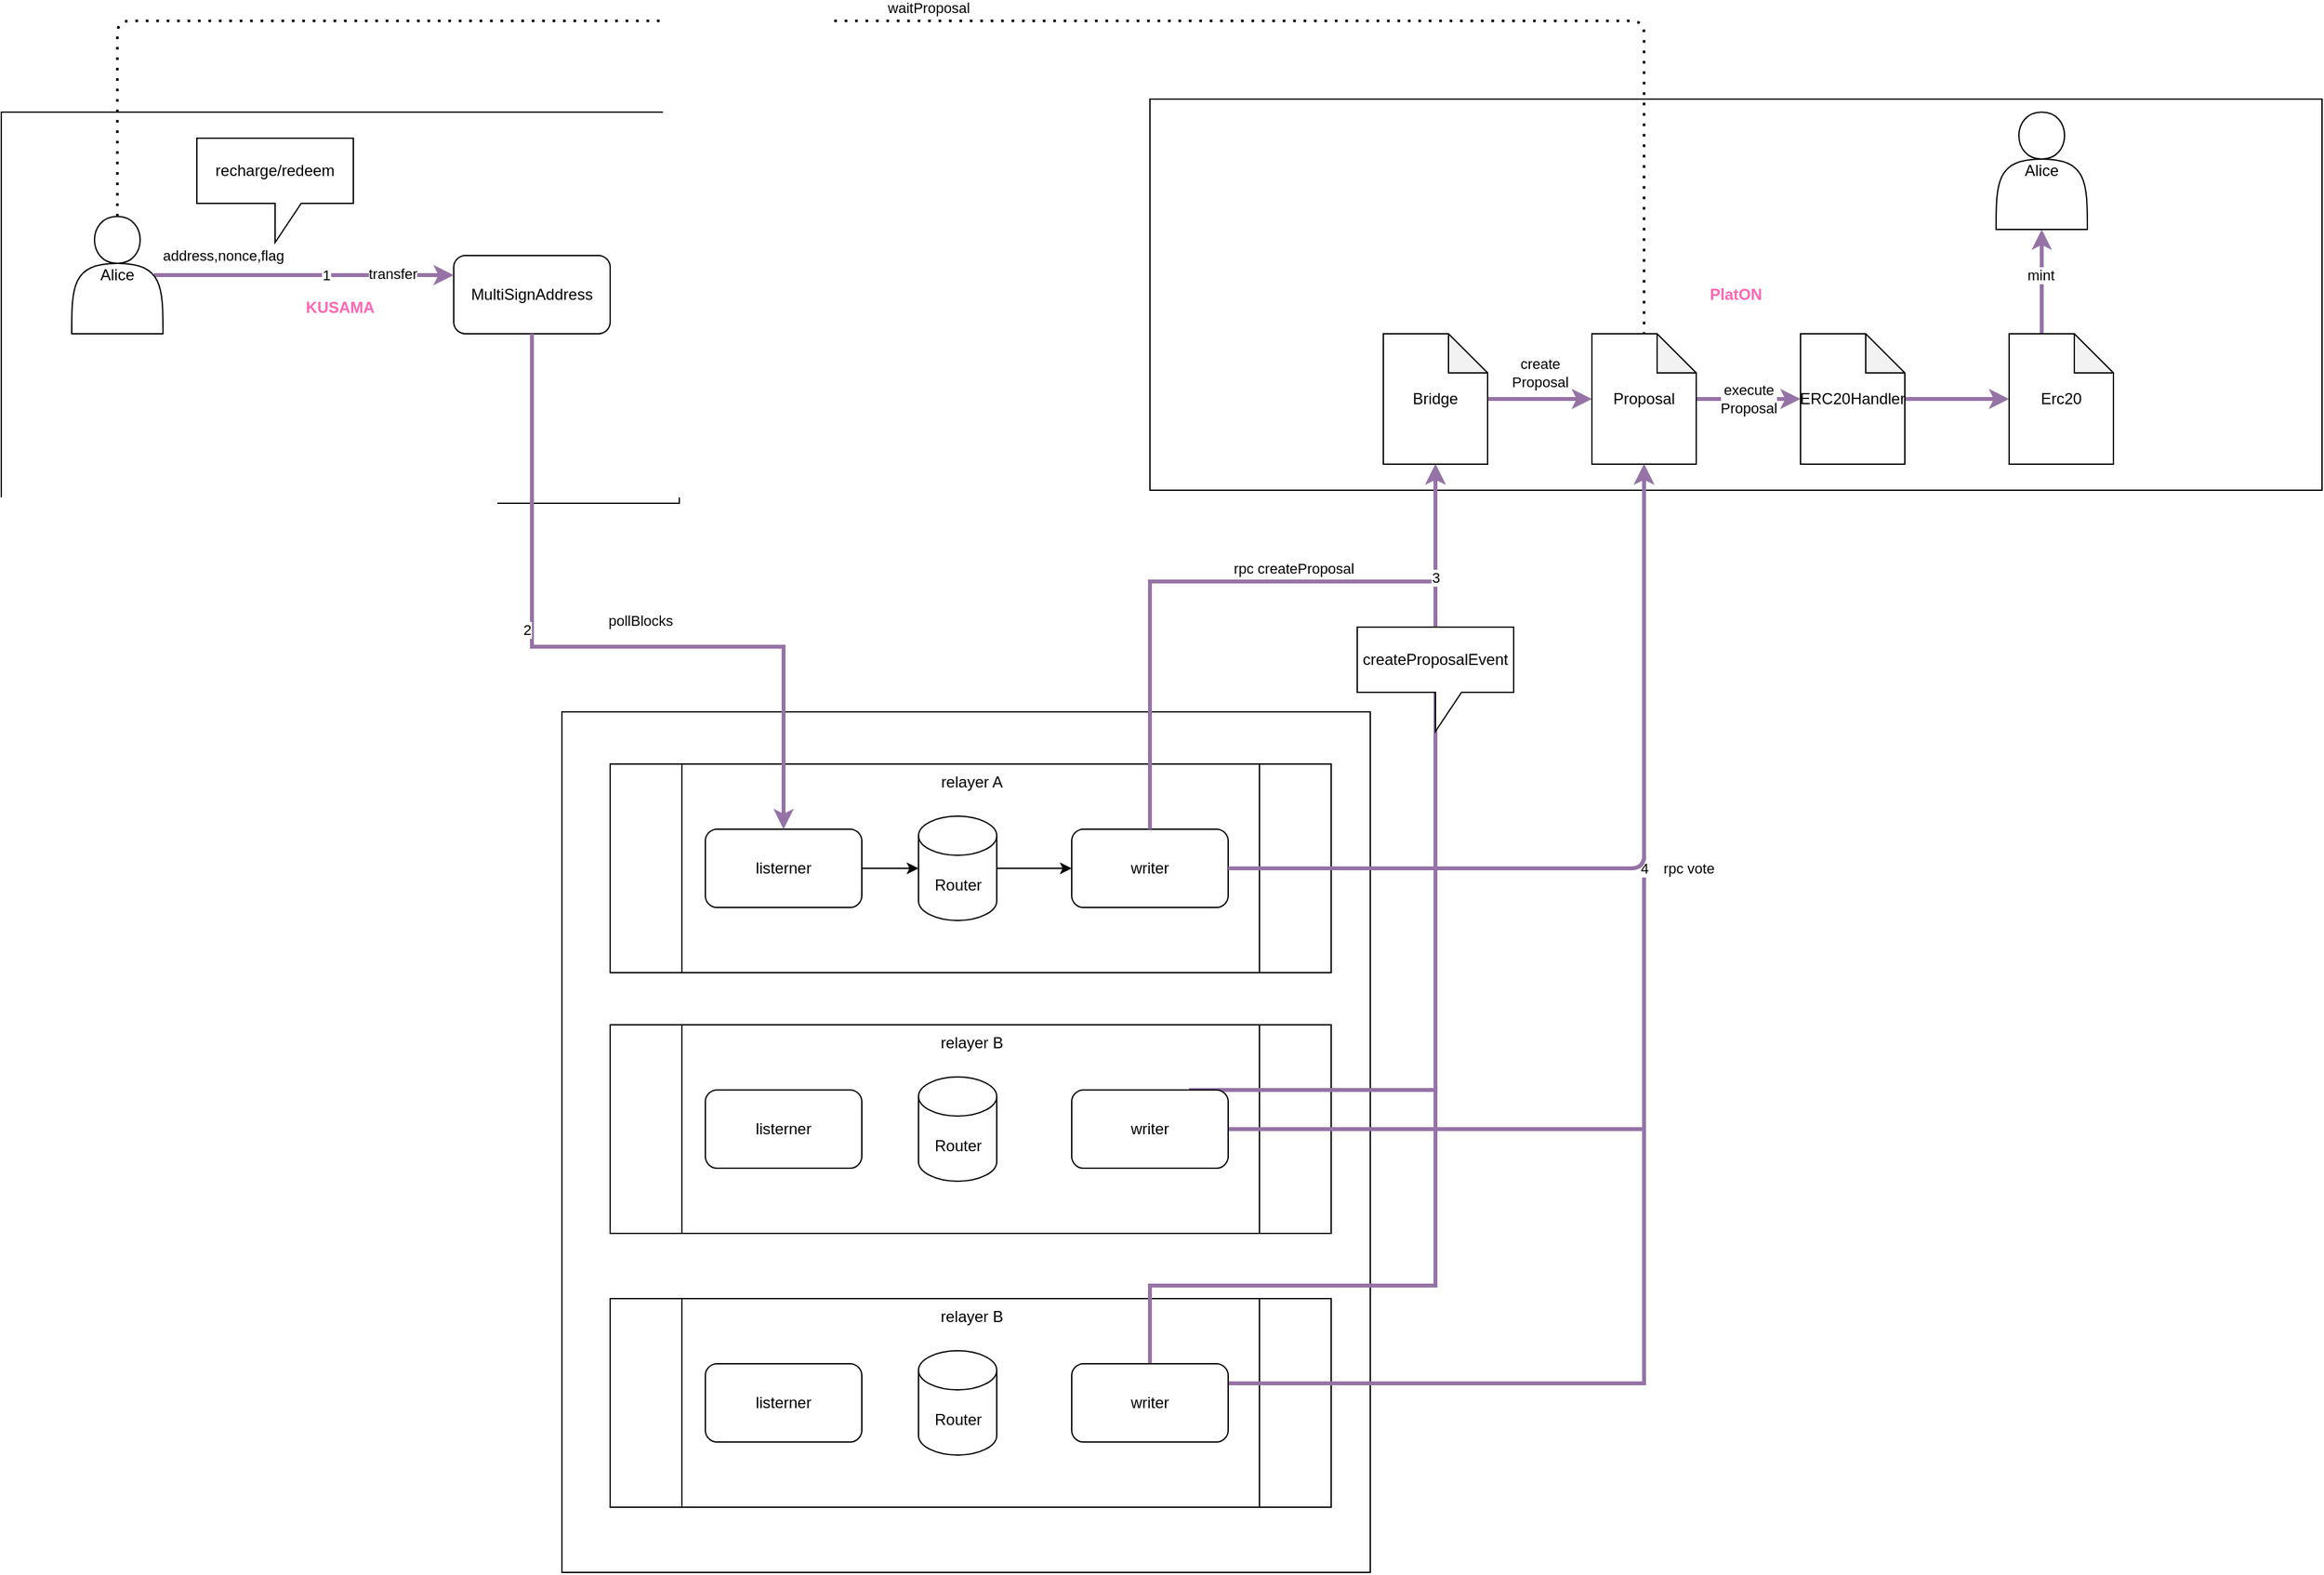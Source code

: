 <mxfile version="14.2.9" type="github">
  <diagram id="w_RS4EfLY3VoiAuuNSIl" name="第 1 页">
    <mxGraphModel dx="2542" dy="1558" grid="1" gridSize="10" guides="1" tooltips="1" connect="1" arrows="1" fold="1" page="1" pageScale="1" pageWidth="827" pageHeight="1169" math="0" shadow="0">
      <root>
        <mxCell id="0" />
        <mxCell id="1" parent="0" />
        <mxCell id="jWw3iaJIdMvqEJPN81cN-10" value="" style="rounded=0;whiteSpace=wrap;html=1;" vertex="1" parent="1">
          <mxGeometry x="790" y="610" width="620" height="660" as="geometry" />
        </mxCell>
        <mxCell id="jWw3iaJIdMvqEJPN81cN-1" value="&lt;b&gt;&lt;font color=&quot;#ff66b3&quot;&gt;KUSAMA&lt;/font&gt;&lt;/b&gt;" style="rounded=0;whiteSpace=wrap;html=1;" vertex="1" parent="1">
          <mxGeometry x="360" y="150" width="520" height="300" as="geometry" />
        </mxCell>
        <mxCell id="jWw3iaJIdMvqEJPN81cN-2" value="MultiSignAddress" style="rounded=1;whiteSpace=wrap;html=1;" vertex="1" parent="1">
          <mxGeometry x="707" y="260" width="120" height="60" as="geometry" />
        </mxCell>
        <mxCell id="jWw3iaJIdMvqEJPN81cN-5" style="rounded=0;orthogonalLoop=1;jettySize=auto;html=1;exitX=0.9;exitY=0.5;exitDx=0;exitDy=0;exitPerimeter=0;entryX=0;entryY=0.25;entryDx=0;entryDy=0;fillColor=#e1d5e7;strokeColor=#9673a6;strokeWidth=3;" edge="1" parent="1" source="jWw3iaJIdMvqEJPN81cN-21" target="jWw3iaJIdMvqEJPN81cN-2">
          <mxGeometry relative="1" as="geometry">
            <mxPoint x="350" y="270" as="sourcePoint" />
            <mxPoint x="710" y="290" as="targetPoint" />
          </mxGeometry>
        </mxCell>
        <mxCell id="jWw3iaJIdMvqEJPN81cN-6" value="transfer" style="edgeLabel;html=1;align=center;verticalAlign=middle;resizable=0;points=[];" vertex="1" connectable="0" parent="jWw3iaJIdMvqEJPN81cN-5">
          <mxGeometry x="0.129" y="1" relative="1" as="geometry">
            <mxPoint x="53" as="offset" />
          </mxGeometry>
        </mxCell>
        <mxCell id="jWw3iaJIdMvqEJPN81cN-61" value="address,nonce,flag" style="edgeLabel;html=1;align=center;verticalAlign=middle;resizable=0;points=[];" vertex="1" connectable="0" parent="jWw3iaJIdMvqEJPN81cN-5">
          <mxGeometry x="-0.844" y="3" relative="1" as="geometry">
            <mxPoint x="35" y="-12" as="offset" />
          </mxGeometry>
        </mxCell>
        <mxCell id="jWw3iaJIdMvqEJPN81cN-64" value="1" style="edgeLabel;html=1;align=center;verticalAlign=middle;resizable=0;points=[];" vertex="1" connectable="0" parent="jWw3iaJIdMvqEJPN81cN-5">
          <mxGeometry x="0.148" relative="1" as="geometry">
            <mxPoint as="offset" />
          </mxGeometry>
        </mxCell>
        <mxCell id="jWw3iaJIdMvqEJPN81cN-7" value="relayer A&lt;br&gt;" style="shape=process;whiteSpace=wrap;html=1;backgroundOutline=1;align=center;verticalAlign=top;" vertex="1" parent="1">
          <mxGeometry x="827" y="650" width="553" height="160" as="geometry" />
        </mxCell>
        <mxCell id="jWw3iaJIdMvqEJPN81cN-20" style="edgeStyle=orthogonalEdgeStyle;rounded=0;orthogonalLoop=1;jettySize=auto;html=1;exitX=1;exitY=0.5;exitDx=0;exitDy=0;exitPerimeter=0;entryX=0;entryY=0.5;entryDx=0;entryDy=0;" edge="1" parent="1" source="jWw3iaJIdMvqEJPN81cN-15" target="jWw3iaJIdMvqEJPN81cN-18">
          <mxGeometry relative="1" as="geometry" />
        </mxCell>
        <mxCell id="jWw3iaJIdMvqEJPN81cN-15" value="Router" style="shape=cylinder3;whiteSpace=wrap;html=1;boundedLbl=1;backgroundOutline=1;size=15;align=center;" vertex="1" parent="1">
          <mxGeometry x="1063.5" y="690" width="60" height="80" as="geometry" />
        </mxCell>
        <mxCell id="jWw3iaJIdMvqEJPN81cN-60" style="edgeStyle=orthogonalEdgeStyle;rounded=0;orthogonalLoop=1;jettySize=auto;html=1;exitX=1;exitY=0.5;exitDx=0;exitDy=0;entryX=0;entryY=0.5;entryDx=0;entryDy=0;entryPerimeter=0;" edge="1" parent="1" source="jWw3iaJIdMvqEJPN81cN-16" target="jWw3iaJIdMvqEJPN81cN-15">
          <mxGeometry relative="1" as="geometry" />
        </mxCell>
        <mxCell id="jWw3iaJIdMvqEJPN81cN-16" value="listerner" style="rounded=1;whiteSpace=wrap;html=1;align=center;" vertex="1" parent="1">
          <mxGeometry x="900" y="700" width="120" height="60" as="geometry" />
        </mxCell>
        <mxCell id="jWw3iaJIdMvqEJPN81cN-8" style="edgeStyle=orthogonalEdgeStyle;rounded=0;orthogonalLoop=1;jettySize=auto;html=1;exitX=0.5;exitY=1;exitDx=0;exitDy=0;entryX=0.5;entryY=0;entryDx=0;entryDy=0;fillColor=#e1d5e7;strokeColor=#9673a6;strokeWidth=3;" edge="1" parent="1" source="jWw3iaJIdMvqEJPN81cN-2" target="jWw3iaJIdMvqEJPN81cN-16">
          <mxGeometry relative="1" as="geometry">
            <Array as="points">
              <mxPoint x="767" y="560" />
              <mxPoint x="960" y="560" />
            </Array>
          </mxGeometry>
        </mxCell>
        <mxCell id="jWw3iaJIdMvqEJPN81cN-9" value="pollBlocks" style="edgeLabel;html=1;align=center;verticalAlign=middle;resizable=0;points=[];" vertex="1" connectable="0" parent="jWw3iaJIdMvqEJPN81cN-8">
          <mxGeometry x="0.107" y="-2" relative="1" as="geometry">
            <mxPoint x="6" y="-22" as="offset" />
          </mxGeometry>
        </mxCell>
        <mxCell id="jWw3iaJIdMvqEJPN81cN-65" value="2" style="edgeLabel;html=1;align=center;verticalAlign=middle;resizable=0;points=[];" vertex="1" connectable="0" parent="jWw3iaJIdMvqEJPN81cN-8">
          <mxGeometry x="-0.208" y="-4" relative="1" as="geometry">
            <mxPoint as="offset" />
          </mxGeometry>
        </mxCell>
        <mxCell id="jWw3iaJIdMvqEJPN81cN-18" value="writer" style="rounded=1;whiteSpace=wrap;html=1;align=center;" vertex="1" parent="1">
          <mxGeometry x="1181" y="700" width="120" height="60" as="geometry" />
        </mxCell>
        <mxCell id="jWw3iaJIdMvqEJPN81cN-21" value="Alice" style="shape=actor;whiteSpace=wrap;html=1;align=center;" vertex="1" parent="1">
          <mxGeometry x="414" y="230" width="70" height="90" as="geometry" />
        </mxCell>
        <mxCell id="jWw3iaJIdMvqEJPN81cN-22" value="&lt;b&gt;&lt;font color=&quot;#ff66b3&quot;&gt;PlatON&lt;/font&gt;&lt;/b&gt;" style="rounded=0;whiteSpace=wrap;html=1;" vertex="1" parent="1">
          <mxGeometry x="1241" y="140" width="899" height="300" as="geometry" />
        </mxCell>
        <mxCell id="jWw3iaJIdMvqEJPN81cN-24" style="rounded=0;orthogonalLoop=1;jettySize=auto;html=1;exitX=0;exitY=0;exitDx=25;exitDy=0;entryX=0.5;entryY=1;entryDx=0;entryDy=0;exitPerimeter=0;fillColor=#e1d5e7;strokeColor=#9673a6;strokeWidth=3;" edge="1" parent="1" source="jWw3iaJIdMvqEJPN81cN-51" target="jWw3iaJIdMvqEJPN81cN-26">
          <mxGeometry relative="1" as="geometry">
            <mxPoint x="1880" y="210" as="sourcePoint" />
            <mxPoint x="1591" y="280" as="targetPoint" />
          </mxGeometry>
        </mxCell>
        <mxCell id="jWw3iaJIdMvqEJPN81cN-25" value="mint" style="edgeLabel;html=1;align=center;verticalAlign=middle;resizable=0;points=[];" vertex="1" connectable="0" parent="jWw3iaJIdMvqEJPN81cN-24">
          <mxGeometry x="0.129" y="1" relative="1" as="geometry">
            <mxPoint as="offset" />
          </mxGeometry>
        </mxCell>
        <mxCell id="jWw3iaJIdMvqEJPN81cN-26" value="Alice" style="shape=actor;whiteSpace=wrap;html=1;align=center;" vertex="1" parent="1">
          <mxGeometry x="1890" y="150" width="70" height="90" as="geometry" />
        </mxCell>
        <mxCell id="jWw3iaJIdMvqEJPN81cN-31" value="relayer B" style="shape=process;whiteSpace=wrap;html=1;backgroundOutline=1;align=center;verticalAlign=top;" vertex="1" parent="1">
          <mxGeometry x="827" y="850" width="553" height="160" as="geometry" />
        </mxCell>
        <mxCell id="jWw3iaJIdMvqEJPN81cN-32" value="Router" style="shape=cylinder3;whiteSpace=wrap;html=1;boundedLbl=1;backgroundOutline=1;size=15;align=center;" vertex="1" parent="1">
          <mxGeometry x="1063.5" y="890" width="60" height="80" as="geometry" />
        </mxCell>
        <mxCell id="jWw3iaJIdMvqEJPN81cN-33" value="listerner" style="rounded=1;whiteSpace=wrap;html=1;align=center;" vertex="1" parent="1">
          <mxGeometry x="900" y="900" width="120" height="60" as="geometry" />
        </mxCell>
        <mxCell id="jWw3iaJIdMvqEJPN81cN-41" style="edgeStyle=orthogonalEdgeStyle;rounded=0;orthogonalLoop=1;jettySize=auto;html=1;exitX=0.75;exitY=0;exitDx=0;exitDy=0;entryX=0.5;entryY=1;entryDx=0;entryDy=0;entryPerimeter=0;fillColor=#e1d5e7;strokeColor=#9673a6;strokeWidth=3;" edge="1" parent="1" source="jWw3iaJIdMvqEJPN81cN-34" target="jWw3iaJIdMvqEJPN81cN-39">
          <mxGeometry relative="1" as="geometry">
            <Array as="points">
              <mxPoint x="1460" y="900" />
            </Array>
          </mxGeometry>
        </mxCell>
        <mxCell id="jWw3iaJIdMvqEJPN81cN-46" style="edgeStyle=orthogonalEdgeStyle;rounded=0;orthogonalLoop=1;jettySize=auto;html=1;exitX=1;exitY=0.5;exitDx=0;exitDy=0;entryX=0.5;entryY=1;entryDx=0;entryDy=0;entryPerimeter=0;fillColor=#e1d5e7;strokeColor=#9673a6;strokeWidth=3;" edge="1" parent="1" source="jWw3iaJIdMvqEJPN81cN-34" target="jWw3iaJIdMvqEJPN81cN-44">
          <mxGeometry relative="1" as="geometry" />
        </mxCell>
        <mxCell id="jWw3iaJIdMvqEJPN81cN-34" value="writer" style="rounded=1;whiteSpace=wrap;html=1;align=center;" vertex="1" parent="1">
          <mxGeometry x="1181" y="900" width="120" height="60" as="geometry" />
        </mxCell>
        <mxCell id="jWw3iaJIdMvqEJPN81cN-35" value="relayer B" style="shape=process;whiteSpace=wrap;html=1;backgroundOutline=1;align=center;verticalAlign=top;" vertex="1" parent="1">
          <mxGeometry x="827" y="1060" width="553" height="160" as="geometry" />
        </mxCell>
        <mxCell id="jWw3iaJIdMvqEJPN81cN-36" value="Router" style="shape=cylinder3;whiteSpace=wrap;html=1;boundedLbl=1;backgroundOutline=1;size=15;align=center;" vertex="1" parent="1">
          <mxGeometry x="1063.5" y="1100" width="60" height="80" as="geometry" />
        </mxCell>
        <mxCell id="jWw3iaJIdMvqEJPN81cN-37" value="listerner" style="rounded=1;whiteSpace=wrap;html=1;align=center;" vertex="1" parent="1">
          <mxGeometry x="900" y="1110" width="120" height="60" as="geometry" />
        </mxCell>
        <mxCell id="jWw3iaJIdMvqEJPN81cN-42" style="rounded=0;orthogonalLoop=1;jettySize=auto;html=1;exitX=0.5;exitY=0;exitDx=0;exitDy=0;entryX=0.5;entryY=1;entryDx=0;entryDy=0;entryPerimeter=0;edgeStyle=orthogonalEdgeStyle;fillColor=#e1d5e7;strokeColor=#9673a6;strokeWidth=3;" edge="1" parent="1" source="jWw3iaJIdMvqEJPN81cN-38" target="jWw3iaJIdMvqEJPN81cN-39">
          <mxGeometry relative="1" as="geometry">
            <Array as="points">
              <mxPoint x="1241" y="1050" />
              <mxPoint x="1460" y="1050" />
            </Array>
          </mxGeometry>
        </mxCell>
        <mxCell id="jWw3iaJIdMvqEJPN81cN-47" style="edgeStyle=orthogonalEdgeStyle;rounded=0;orthogonalLoop=1;jettySize=auto;html=1;exitX=1;exitY=0.25;exitDx=0;exitDy=0;strokeWidth=3;fillColor=#e1d5e7;strokeColor=#9673a6;" edge="1" parent="1" source="jWw3iaJIdMvqEJPN81cN-38" target="jWw3iaJIdMvqEJPN81cN-44">
          <mxGeometry relative="1" as="geometry" />
        </mxCell>
        <mxCell id="jWw3iaJIdMvqEJPN81cN-48" value="rpc vote" style="edgeLabel;html=1;align=center;verticalAlign=middle;resizable=0;points=[];" vertex="1" connectable="0" parent="jWw3iaJIdMvqEJPN81cN-47">
          <mxGeometry x="-0.128" y="-3" relative="1" as="geometry">
            <mxPoint x="31" y="-268" as="offset" />
          </mxGeometry>
        </mxCell>
        <mxCell id="jWw3iaJIdMvqEJPN81cN-68" value="4" style="edgeLabel;html=1;align=center;verticalAlign=middle;resizable=0;points=[];" vertex="1" connectable="0" parent="jWw3iaJIdMvqEJPN81cN-47">
          <mxGeometry x="0.002" relative="1" as="geometry">
            <mxPoint y="-201" as="offset" />
          </mxGeometry>
        </mxCell>
        <mxCell id="jWw3iaJIdMvqEJPN81cN-38" value="writer" style="rounded=1;whiteSpace=wrap;html=1;align=center;" vertex="1" parent="1">
          <mxGeometry x="1181" y="1110" width="120" height="60" as="geometry" />
        </mxCell>
        <mxCell id="jWw3iaJIdMvqEJPN81cN-45" value="create&lt;br&gt;Proposal" style="edgeStyle=orthogonalEdgeStyle;rounded=0;orthogonalLoop=1;jettySize=auto;html=1;fillColor=#e1d5e7;strokeColor=#9673a6;strokeWidth=3;" edge="1" parent="1" source="jWw3iaJIdMvqEJPN81cN-39" target="jWw3iaJIdMvqEJPN81cN-44">
          <mxGeometry y="20" relative="1" as="geometry">
            <Array as="points">
              <mxPoint x="1530" y="370" />
              <mxPoint x="1530" y="370" />
            </Array>
            <mxPoint as="offset" />
          </mxGeometry>
        </mxCell>
        <mxCell id="jWw3iaJIdMvqEJPN81cN-39" value="Bridge" style="shape=note;whiteSpace=wrap;html=1;backgroundOutline=1;darkOpacity=0.05;align=center;" vertex="1" parent="1">
          <mxGeometry x="1420" y="320" width="80" height="100" as="geometry" />
        </mxCell>
        <mxCell id="jWw3iaJIdMvqEJPN81cN-29" style="edgeStyle=orthogonalEdgeStyle;rounded=0;orthogonalLoop=1;jettySize=auto;html=1;exitX=0.5;exitY=0;exitDx=0;exitDy=0;entryX=0.5;entryY=1;entryDx=0;entryDy=0;entryPerimeter=0;fillColor=#e1d5e7;strokeColor=#9673a6;strokeWidth=3;" edge="1" parent="1" source="jWw3iaJIdMvqEJPN81cN-18" target="jWw3iaJIdMvqEJPN81cN-39">
          <mxGeometry relative="1" as="geometry">
            <Array as="points">
              <mxPoint x="1241" y="510" />
              <mxPoint x="1460" y="510" />
            </Array>
          </mxGeometry>
        </mxCell>
        <mxCell id="jWw3iaJIdMvqEJPN81cN-43" value="rpc createProposal" style="edgeLabel;html=1;align=center;verticalAlign=middle;resizable=0;points=[];" vertex="1" connectable="0" parent="jWw3iaJIdMvqEJPN81cN-29">
          <mxGeometry x="0.272" y="5" relative="1" as="geometry">
            <mxPoint x="-17.67" y="-5" as="offset" />
          </mxGeometry>
        </mxCell>
        <mxCell id="jWw3iaJIdMvqEJPN81cN-66" value="3" style="edgeLabel;html=1;align=center;verticalAlign=middle;resizable=0;points=[];" vertex="1" connectable="0" parent="jWw3iaJIdMvqEJPN81cN-29">
          <mxGeometry x="0.459" y="3" relative="1" as="geometry">
            <mxPoint x="45" as="offset" />
          </mxGeometry>
        </mxCell>
        <mxCell id="jWw3iaJIdMvqEJPN81cN-50" value="execute&lt;br&gt;Proposal" style="edgeStyle=orthogonalEdgeStyle;rounded=0;orthogonalLoop=1;jettySize=auto;html=1;fillColor=#e1d5e7;strokeColor=#9673a6;strokeWidth=3;" edge="1" parent="1" source="jWw3iaJIdMvqEJPN81cN-44" target="jWw3iaJIdMvqEJPN81cN-49">
          <mxGeometry relative="1" as="geometry" />
        </mxCell>
        <mxCell id="jWw3iaJIdMvqEJPN81cN-44" value="Proposal" style="shape=note;whiteSpace=wrap;html=1;backgroundOutline=1;darkOpacity=0.05;align=center;" vertex="1" parent="1">
          <mxGeometry x="1580" y="320" width="80" height="100" as="geometry" />
        </mxCell>
        <mxCell id="jWw3iaJIdMvqEJPN81cN-52" value="" style="edgeStyle=orthogonalEdgeStyle;rounded=0;orthogonalLoop=1;jettySize=auto;html=1;strokeWidth=3;fillColor=#e1d5e7;strokeColor=#9673a6;" edge="1" parent="1" source="jWw3iaJIdMvqEJPN81cN-49" target="jWw3iaJIdMvqEJPN81cN-51">
          <mxGeometry relative="1" as="geometry">
            <Array as="points">
              <mxPoint x="1850" y="370" />
              <mxPoint x="1850" y="370" />
            </Array>
          </mxGeometry>
        </mxCell>
        <mxCell id="jWw3iaJIdMvqEJPN81cN-49" value="ERC20Handler" style="shape=note;whiteSpace=wrap;html=1;backgroundOutline=1;darkOpacity=0.05;align=center;" vertex="1" parent="1">
          <mxGeometry x="1740" y="320" width="80" height="100" as="geometry" />
        </mxCell>
        <mxCell id="jWw3iaJIdMvqEJPN81cN-51" value="Erc20" style="shape=note;whiteSpace=wrap;html=1;backgroundOutline=1;darkOpacity=0.05;align=center;" vertex="1" parent="1">
          <mxGeometry x="1900" y="320" width="80" height="100" as="geometry" />
        </mxCell>
        <mxCell id="jWw3iaJIdMvqEJPN81cN-54" value="" style="endArrow=none;dashed=1;html=1;dashPattern=1 3;strokeWidth=2;exitX=0.5;exitY=0;exitDx=0;exitDy=0;entryX=0.5;entryY=0;entryDx=0;entryDy=0;entryPerimeter=0;edgeStyle=orthogonalEdgeStyle;" edge="1" parent="1" source="jWw3iaJIdMvqEJPN81cN-21" target="jWw3iaJIdMvqEJPN81cN-44">
          <mxGeometry width="50" height="50" relative="1" as="geometry">
            <mxPoint x="1350" y="440" as="sourcePoint" />
            <mxPoint x="1400" y="390" as="targetPoint" />
            <Array as="points">
              <mxPoint x="449" y="80" />
              <mxPoint x="1620" y="80" />
            </Array>
          </mxGeometry>
        </mxCell>
        <mxCell id="jWw3iaJIdMvqEJPN81cN-55" value="waitProposal" style="edgeLabel;html=1;align=center;verticalAlign=middle;resizable=0;points=[];" vertex="1" connectable="0" parent="jWw3iaJIdMvqEJPN81cN-54">
          <mxGeometry x="-0.01" y="-8" relative="1" as="geometry">
            <mxPoint x="-1" y="-18" as="offset" />
          </mxGeometry>
        </mxCell>
        <mxCell id="jWw3iaJIdMvqEJPN81cN-62" value="recharge/redeem" style="shape=callout;whiteSpace=wrap;html=1;perimeter=calloutPerimeter;align=center;" vertex="1" parent="1">
          <mxGeometry x="510" y="170" width="120" height="80" as="geometry" />
        </mxCell>
        <mxCell id="jWw3iaJIdMvqEJPN81cN-67" value="createProposalEvent" style="shape=callout;whiteSpace=wrap;html=1;perimeter=calloutPerimeter;align=center;" vertex="1" parent="1">
          <mxGeometry x="1400" y="545" width="120" height="80" as="geometry" />
        </mxCell>
        <mxCell id="jWw3iaJIdMvqEJPN81cN-69" value="" style="endArrow=classic;html=1;strokeWidth=3;exitX=1;exitY=0.5;exitDx=0;exitDy=0;entryX=0.5;entryY=1;entryDx=0;entryDy=0;entryPerimeter=0;edgeStyle=orthogonalEdgeStyle;fillColor=#e1d5e7;strokeColor=#9673a6;" edge="1" parent="1" source="jWw3iaJIdMvqEJPN81cN-18" target="jWw3iaJIdMvqEJPN81cN-44">
          <mxGeometry width="50" height="50" relative="1" as="geometry">
            <mxPoint x="1450" y="640" as="sourcePoint" />
            <mxPoint x="1500" y="590" as="targetPoint" />
          </mxGeometry>
        </mxCell>
      </root>
    </mxGraphModel>
  </diagram>
</mxfile>
